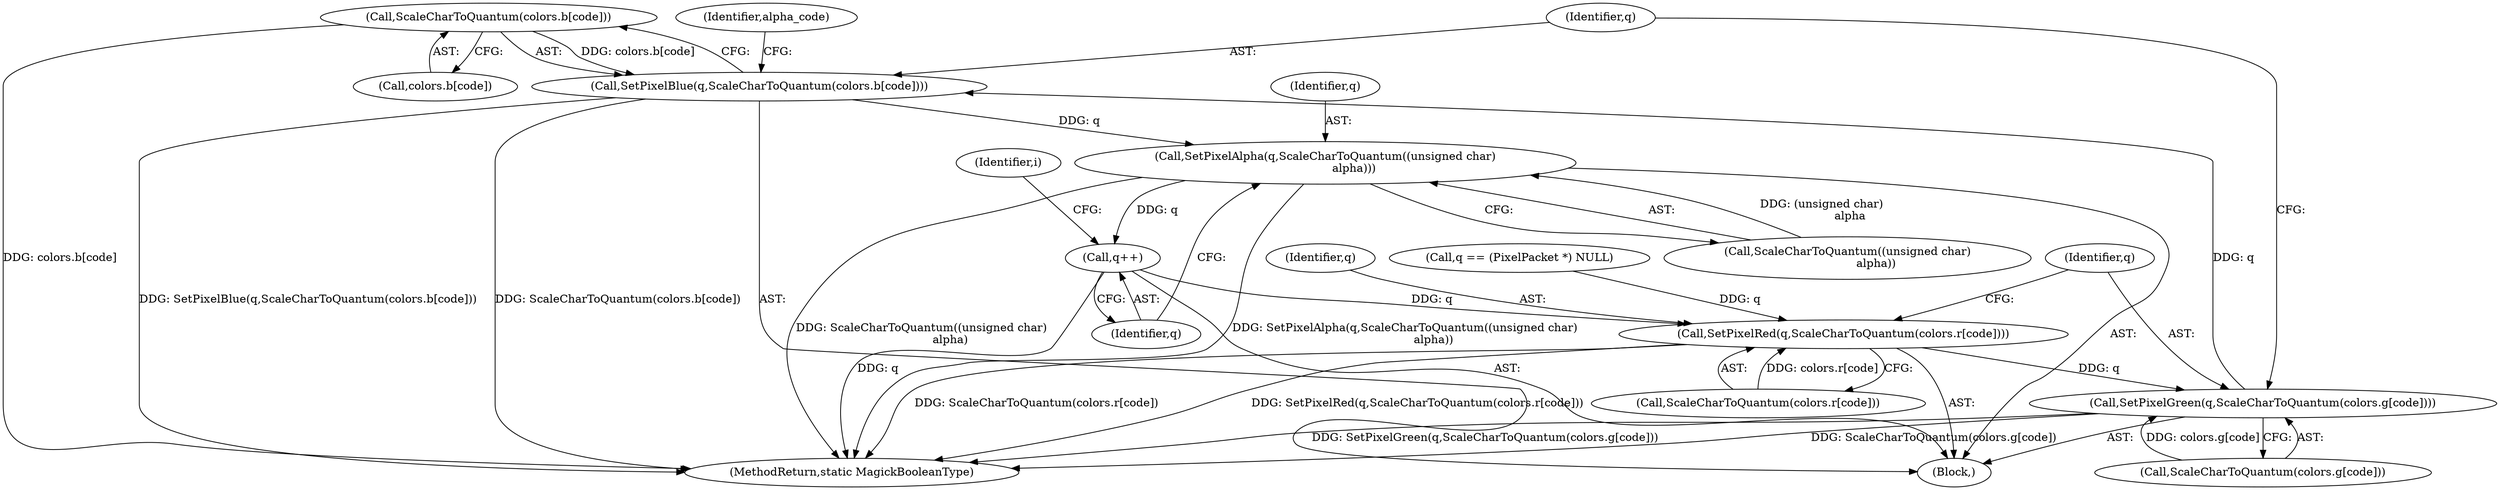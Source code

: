 digraph "0_ImageMagick_d7325bac173492b358417a0ad49fabad44447d52_2@array" {
"1000302" [label="(Call,ScaleCharToQuantum(colors.b[code]))"];
"1000300" [label="(Call,SetPixelBlue(q,ScaleCharToQuantum(colors.b[code])))"];
"1000390" [label="(Call,SetPixelAlpha(q,ScaleCharToQuantum((unsigned char)\n                alpha)))"];
"1000396" [label="(Call,q++)"];
"1000284" [label="(Call,SetPixelRed(q,ScaleCharToQuantum(colors.r[code])))"];
"1000292" [label="(Call,SetPixelGreen(q,ScaleCharToQuantum(colors.g[code])))"];
"1000391" [label="(Identifier,q)"];
"1000284" [label="(Call,SetPixelRed(q,ScaleCharToQuantum(colors.r[code])))"];
"1000286" [label="(Call,ScaleCharToQuantum(colors.r[code]))"];
"1000301" [label="(Identifier,q)"];
"1000309" [label="(Identifier,alpha_code)"];
"1000392" [label="(Call,ScaleCharToQuantum((unsigned char)\n                alpha))"];
"1000303" [label="(Call,colors.b[code])"];
"1000248" [label="(Identifier,i)"];
"1000270" [label="(Block,)"];
"1000292" [label="(Call,SetPixelGreen(q,ScaleCharToQuantum(colors.g[code])))"];
"1000412" [label="(MethodReturn,static MagickBooleanType)"];
"1000294" [label="(Call,ScaleCharToQuantum(colors.g[code]))"];
"1000285" [label="(Identifier,q)"];
"1000302" [label="(Call,ScaleCharToQuantum(colors.b[code]))"];
"1000293" [label="(Identifier,q)"];
"1000390" [label="(Call,SetPixelAlpha(q,ScaleCharToQuantum((unsigned char)\n                alpha)))"];
"1000397" [label="(Identifier,q)"];
"1000396" [label="(Call,q++)"];
"1000177" [label="(Call,q == (PixelPacket *) NULL)"];
"1000300" [label="(Call,SetPixelBlue(q,ScaleCharToQuantum(colors.b[code])))"];
"1000302" -> "1000300"  [label="AST: "];
"1000302" -> "1000303"  [label="CFG: "];
"1000303" -> "1000302"  [label="AST: "];
"1000300" -> "1000302"  [label="CFG: "];
"1000302" -> "1000412"  [label="DDG: colors.b[code]"];
"1000302" -> "1000300"  [label="DDG: colors.b[code]"];
"1000300" -> "1000270"  [label="AST: "];
"1000301" -> "1000300"  [label="AST: "];
"1000309" -> "1000300"  [label="CFG: "];
"1000300" -> "1000412"  [label="DDG: ScaleCharToQuantum(colors.b[code])"];
"1000300" -> "1000412"  [label="DDG: SetPixelBlue(q,ScaleCharToQuantum(colors.b[code]))"];
"1000292" -> "1000300"  [label="DDG: q"];
"1000300" -> "1000390"  [label="DDG: q"];
"1000390" -> "1000270"  [label="AST: "];
"1000390" -> "1000392"  [label="CFG: "];
"1000391" -> "1000390"  [label="AST: "];
"1000392" -> "1000390"  [label="AST: "];
"1000397" -> "1000390"  [label="CFG: "];
"1000390" -> "1000412"  [label="DDG: ScaleCharToQuantum((unsigned char)\n                alpha)"];
"1000390" -> "1000412"  [label="DDG: SetPixelAlpha(q,ScaleCharToQuantum((unsigned char)\n                alpha))"];
"1000392" -> "1000390"  [label="DDG: (unsigned char)\n                alpha"];
"1000390" -> "1000396"  [label="DDG: q"];
"1000396" -> "1000270"  [label="AST: "];
"1000396" -> "1000397"  [label="CFG: "];
"1000397" -> "1000396"  [label="AST: "];
"1000248" -> "1000396"  [label="CFG: "];
"1000396" -> "1000412"  [label="DDG: q"];
"1000396" -> "1000284"  [label="DDG: q"];
"1000284" -> "1000270"  [label="AST: "];
"1000284" -> "1000286"  [label="CFG: "];
"1000285" -> "1000284"  [label="AST: "];
"1000286" -> "1000284"  [label="AST: "];
"1000293" -> "1000284"  [label="CFG: "];
"1000284" -> "1000412"  [label="DDG: ScaleCharToQuantum(colors.r[code])"];
"1000284" -> "1000412"  [label="DDG: SetPixelRed(q,ScaleCharToQuantum(colors.r[code]))"];
"1000177" -> "1000284"  [label="DDG: q"];
"1000286" -> "1000284"  [label="DDG: colors.r[code]"];
"1000284" -> "1000292"  [label="DDG: q"];
"1000292" -> "1000270"  [label="AST: "];
"1000292" -> "1000294"  [label="CFG: "];
"1000293" -> "1000292"  [label="AST: "];
"1000294" -> "1000292"  [label="AST: "];
"1000301" -> "1000292"  [label="CFG: "];
"1000292" -> "1000412"  [label="DDG: SetPixelGreen(q,ScaleCharToQuantum(colors.g[code]))"];
"1000292" -> "1000412"  [label="DDG: ScaleCharToQuantum(colors.g[code])"];
"1000294" -> "1000292"  [label="DDG: colors.g[code]"];
}
